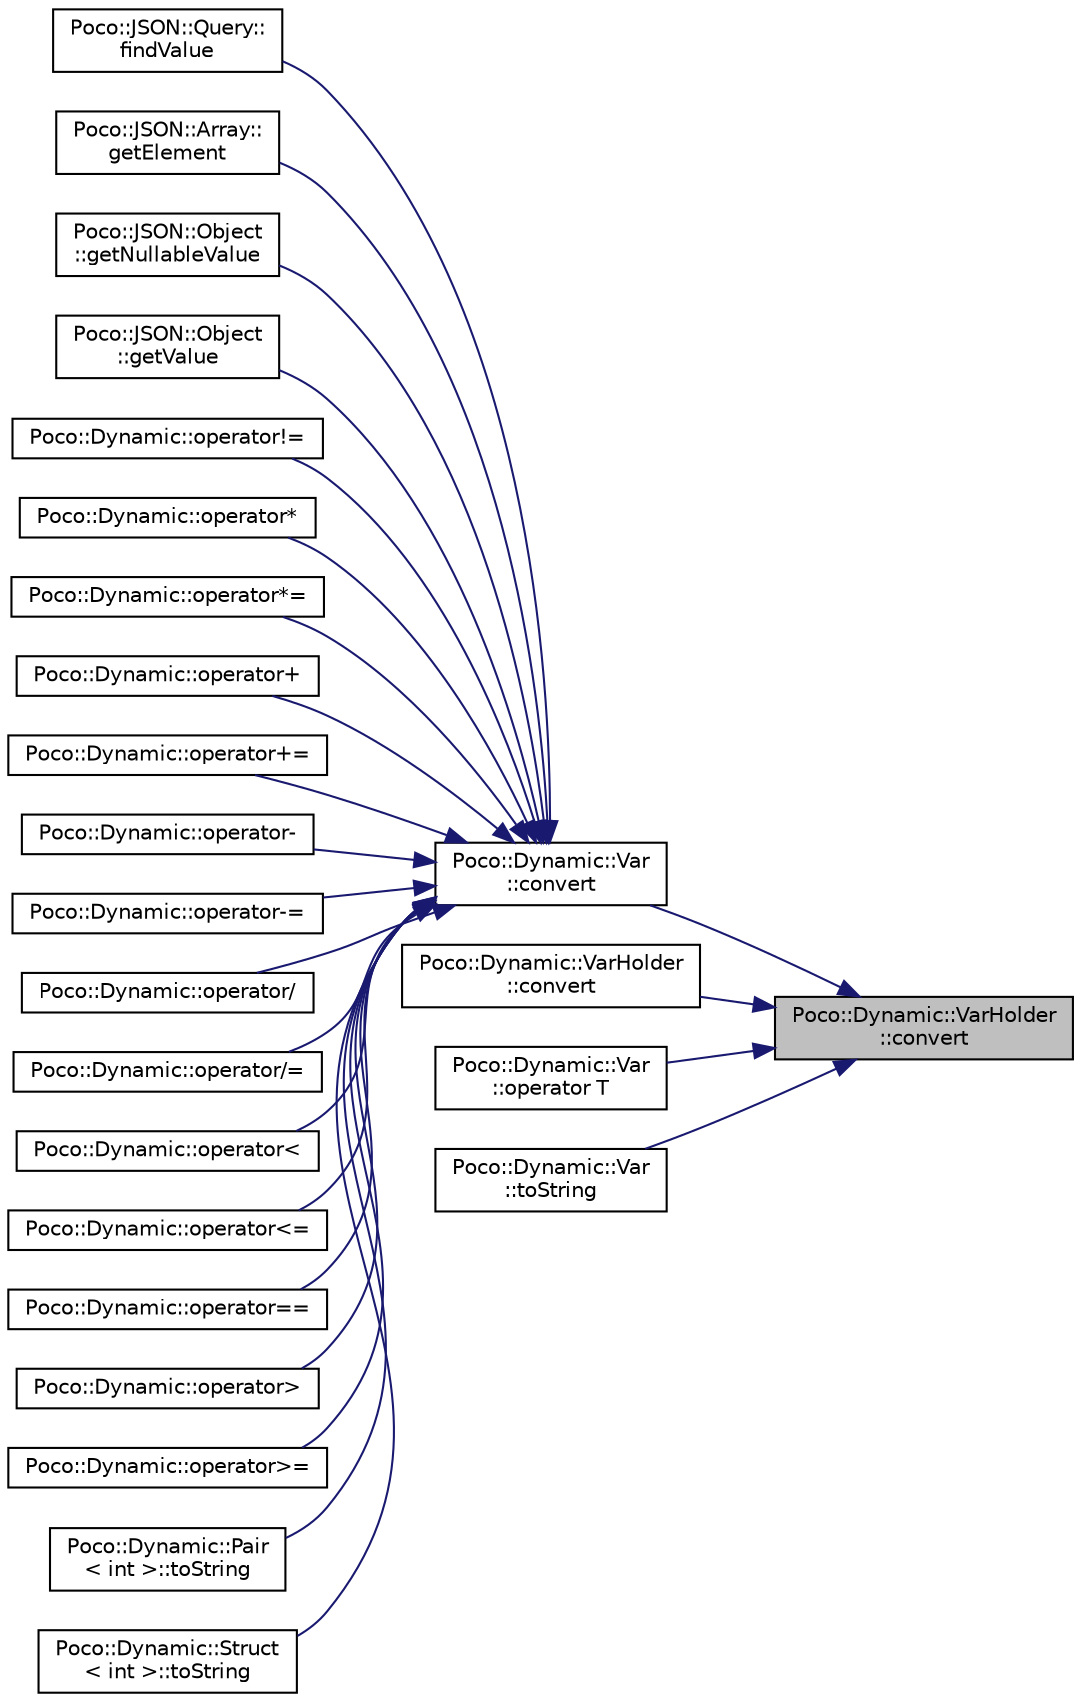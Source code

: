 digraph "Poco::Dynamic::VarHolder::convert"
{
 // LATEX_PDF_SIZE
  edge [fontname="Helvetica",fontsize="10",labelfontname="Helvetica",labelfontsize="10"];
  node [fontname="Helvetica",fontsize="10",shape=record];
  rankdir="RL";
  Node1 [label="Poco::Dynamic::VarHolder\l::convert",height=0.2,width=0.4,color="black", fillcolor="grey75", style="filled", fontcolor="black",tooltip=" "];
  Node1 -> Node2 [dir="back",color="midnightblue",fontsize="10",style="solid"];
  Node2 [label="Poco::Dynamic::Var\l::convert",height=0.2,width=0.4,color="black", fillcolor="white", style="filled",URL="$classPoco_1_1Dynamic_1_1Var.html#aa71081ae2c04e2f6a46283d528633ceb",tooltip="Returns the Var iterator."];
  Node2 -> Node3 [dir="back",color="midnightblue",fontsize="10",style="solid"];
  Node3 [label="Poco::JSON::Query::\lfindValue",height=0.2,width=0.4,color="black", fillcolor="white", style="filled",URL="$classPoco_1_1JSON_1_1Query.html#a2669aa24f87a5bed911be4db19c68dae",tooltip=" "];
  Node2 -> Node4 [dir="back",color="midnightblue",fontsize="10",style="solid"];
  Node4 [label="Poco::JSON::Array::\lgetElement",height=0.2,width=0.4,color="black", fillcolor="white", style="filled",URL="$classPoco_1_1JSON_1_1Array.html#af0737149a8ad424bd2cecbae7fe6711c",tooltip=" "];
  Node2 -> Node5 [dir="back",color="midnightblue",fontsize="10",style="solid"];
  Node5 [label="Poco::JSON::Object\l::getNullableValue",height=0.2,width=0.4,color="black", fillcolor="white", style="filled",URL="$classPoco_1_1JSON_1_1Object.html#a479655bad4793c68bcec61a164889c84",tooltip=" "];
  Node2 -> Node6 [dir="back",color="midnightblue",fontsize="10",style="solid"];
  Node6 [label="Poco::JSON::Object\l::getValue",height=0.2,width=0.4,color="black", fillcolor="white", style="filled",URL="$classPoco_1_1JSON_1_1Object.html#ad1d8cc6f5db734860146700a53ef46ee",tooltip=" "];
  Node2 -> Node7 [dir="back",color="midnightblue",fontsize="10",style="solid"];
  Node7 [label="Poco::Dynamic::operator!=",height=0.2,width=0.4,color="black", fillcolor="white", style="filled",URL="$namespacePoco_1_1Dynamic.html#a546a012bbdab723e7b2f6eeb5b1674f8",tooltip="Inequality operator for comparing Var with char."];
  Node2 -> Node8 [dir="back",color="midnightblue",fontsize="10",style="solid"];
  Node8 [label="Poco::Dynamic::operator*",height=0.2,width=0.4,color="black", fillcolor="white", style="filled",URL="$namespacePoco_1_1Dynamic.html#afb7abce1def0a9c683887bc423d2c753",tooltip="Multiplication operator for multiplying Var with char."];
  Node2 -> Node9 [dir="back",color="midnightblue",fontsize="10",style="solid"];
  Node9 [label="Poco::Dynamic::operator*=",height=0.2,width=0.4,color="black", fillcolor="white", style="filled",URL="$namespacePoco_1_1Dynamic.html#a064c3617f531a3b1e4fe04f6cfc0923e",tooltip="Multiplication asignment operator for multiplying Var with char."];
  Node2 -> Node10 [dir="back",color="midnightblue",fontsize="10",style="solid"];
  Node10 [label="Poco::Dynamic::operator+",height=0.2,width=0.4,color="black", fillcolor="white", style="filled",URL="$namespacePoco_1_1Dynamic.html#ab7bb8d740d46051868787446753c5a32",tooltip="Addition operator for adding Var to const char*."];
  Node2 -> Node11 [dir="back",color="midnightblue",fontsize="10",style="solid"];
  Node11 [label="Poco::Dynamic::operator+=",height=0.2,width=0.4,color="black", fillcolor="white", style="filled",URL="$namespacePoco_1_1Dynamic.html#a4c0f71304539aa1fefa973bf1f9d2f14",tooltip="Addition asignment operator for adding Var to char."];
  Node2 -> Node12 [dir="back",color="midnightblue",fontsize="10",style="solid"];
  Node12 [label="Poco::Dynamic::operator-",height=0.2,width=0.4,color="black", fillcolor="white", style="filled",URL="$namespacePoco_1_1Dynamic.html#aeb80c9fdd41257ad41ab53fbcb127748",tooltip="Subtraction operator for subtracting Var from char."];
  Node2 -> Node13 [dir="back",color="midnightblue",fontsize="10",style="solid"];
  Node13 [label="Poco::Dynamic::operator-=",height=0.2,width=0.4,color="black", fillcolor="white", style="filled",URL="$namespacePoco_1_1Dynamic.html#a144f7684d017a52bbf9e4525d490104e",tooltip="Subtraction asignment operator for subtracting Var from char."];
  Node2 -> Node14 [dir="back",color="midnightblue",fontsize="10",style="solid"];
  Node14 [label="Poco::Dynamic::operator/",height=0.2,width=0.4,color="black", fillcolor="white", style="filled",URL="$namespacePoco_1_1Dynamic.html#a5bbc6b29a7a617b1d42d213a4a2772b6",tooltip="Division operator for dividing Var with char."];
  Node2 -> Node15 [dir="back",color="midnightblue",fontsize="10",style="solid"];
  Node15 [label="Poco::Dynamic::operator/=",height=0.2,width=0.4,color="black", fillcolor="white", style="filled",URL="$namespacePoco_1_1Dynamic.html#af87fcfd6c9d2a6b4b9e2053fa5ad275a",tooltip="Division asignment operator for dividing Var with char."];
  Node2 -> Node16 [dir="back",color="midnightblue",fontsize="10",style="solid"];
  Node16 [label="Poco::Dynamic::operator\<",height=0.2,width=0.4,color="black", fillcolor="white", style="filled",URL="$namespacePoco_1_1Dynamic.html#ac03ab6d21e9d00ad0c33a8bf14794c9b",tooltip="Less than operator for comparing Var with char."];
  Node2 -> Node17 [dir="back",color="midnightblue",fontsize="10",style="solid"];
  Node17 [label="Poco::Dynamic::operator\<=",height=0.2,width=0.4,color="black", fillcolor="white", style="filled",URL="$namespacePoco_1_1Dynamic.html#a342c2b1b6c0bce6f0c94f62297cfa467",tooltip="Less than or equal operator for comparing Var with char."];
  Node2 -> Node18 [dir="back",color="midnightblue",fontsize="10",style="solid"];
  Node18 [label="Poco::Dynamic::operator==",height=0.2,width=0.4,color="black", fillcolor="white", style="filled",URL="$namespacePoco_1_1Dynamic.html#afbc8ea5b345dc98382ac0807b7b8b390",tooltip="Equality operator for comparing Var with char."];
  Node2 -> Node19 [dir="back",color="midnightblue",fontsize="10",style="solid"];
  Node19 [label="Poco::Dynamic::operator\>",height=0.2,width=0.4,color="black", fillcolor="white", style="filled",URL="$namespacePoco_1_1Dynamic.html#a48839386958e2a4507562565dafa94d3",tooltip="Greater than operator for comparing Var with char."];
  Node2 -> Node20 [dir="back",color="midnightblue",fontsize="10",style="solid"];
  Node20 [label="Poco::Dynamic::operator\>=",height=0.2,width=0.4,color="black", fillcolor="white", style="filled",URL="$namespacePoco_1_1Dynamic.html#aa7caebd4cc2b54e371f26a5709cd9d08",tooltip="Greater than or equal operator for comparing Var with char."];
  Node2 -> Node21 [dir="back",color="midnightblue",fontsize="10",style="solid"];
  Node21 [label="Poco::Dynamic::Pair\l\< int \>::toString",height=0.2,width=0.4,color="black", fillcolor="white", style="filled",URL="$classPoco_1_1Dynamic_1_1Pair.html#a10c8ca72974dc6a26950ac160430c665",tooltip=" "];
  Node2 -> Node22 [dir="back",color="midnightblue",fontsize="10",style="solid"];
  Node22 [label="Poco::Dynamic::Struct\l\< int \>::toString",height=0.2,width=0.4,color="black", fillcolor="white", style="filled",URL="$classPoco_1_1Dynamic_1_1Struct.html#a388b38a56a254b0bcd3ed7cd9977b803",tooltip=" "];
  Node1 -> Node23 [dir="back",color="midnightblue",fontsize="10",style="solid"];
  Node23 [label="Poco::Dynamic::VarHolder\l::convert",height=0.2,width=0.4,color="black", fillcolor="white", style="filled",URL="$classPoco_1_1Dynamic_1_1VarHolder.html#a7a867a5f2c8e1286ca052b788a47eccb",tooltip=" "];
  Node1 -> Node24 [dir="back",color="midnightblue",fontsize="10",style="solid"];
  Node24 [label="Poco::Dynamic::Var\l::operator T",height=0.2,width=0.4,color="black", fillcolor="white", style="filled",URL="$classPoco_1_1Dynamic_1_1Var.html#a795e216aaa3b1b5d74cb3e945fc67579",tooltip=" "];
  Node1 -> Node25 [dir="back",color="midnightblue",fontsize="10",style="solid"];
  Node25 [label="Poco::Dynamic::Var\l::toString",height=0.2,width=0.4,color="black", fillcolor="white", style="filled",URL="$classPoco_1_1Dynamic_1_1Var.html#a62e35c530b24c2910a26312e70a69278",tooltip="Returns the stored value as string."];
}
